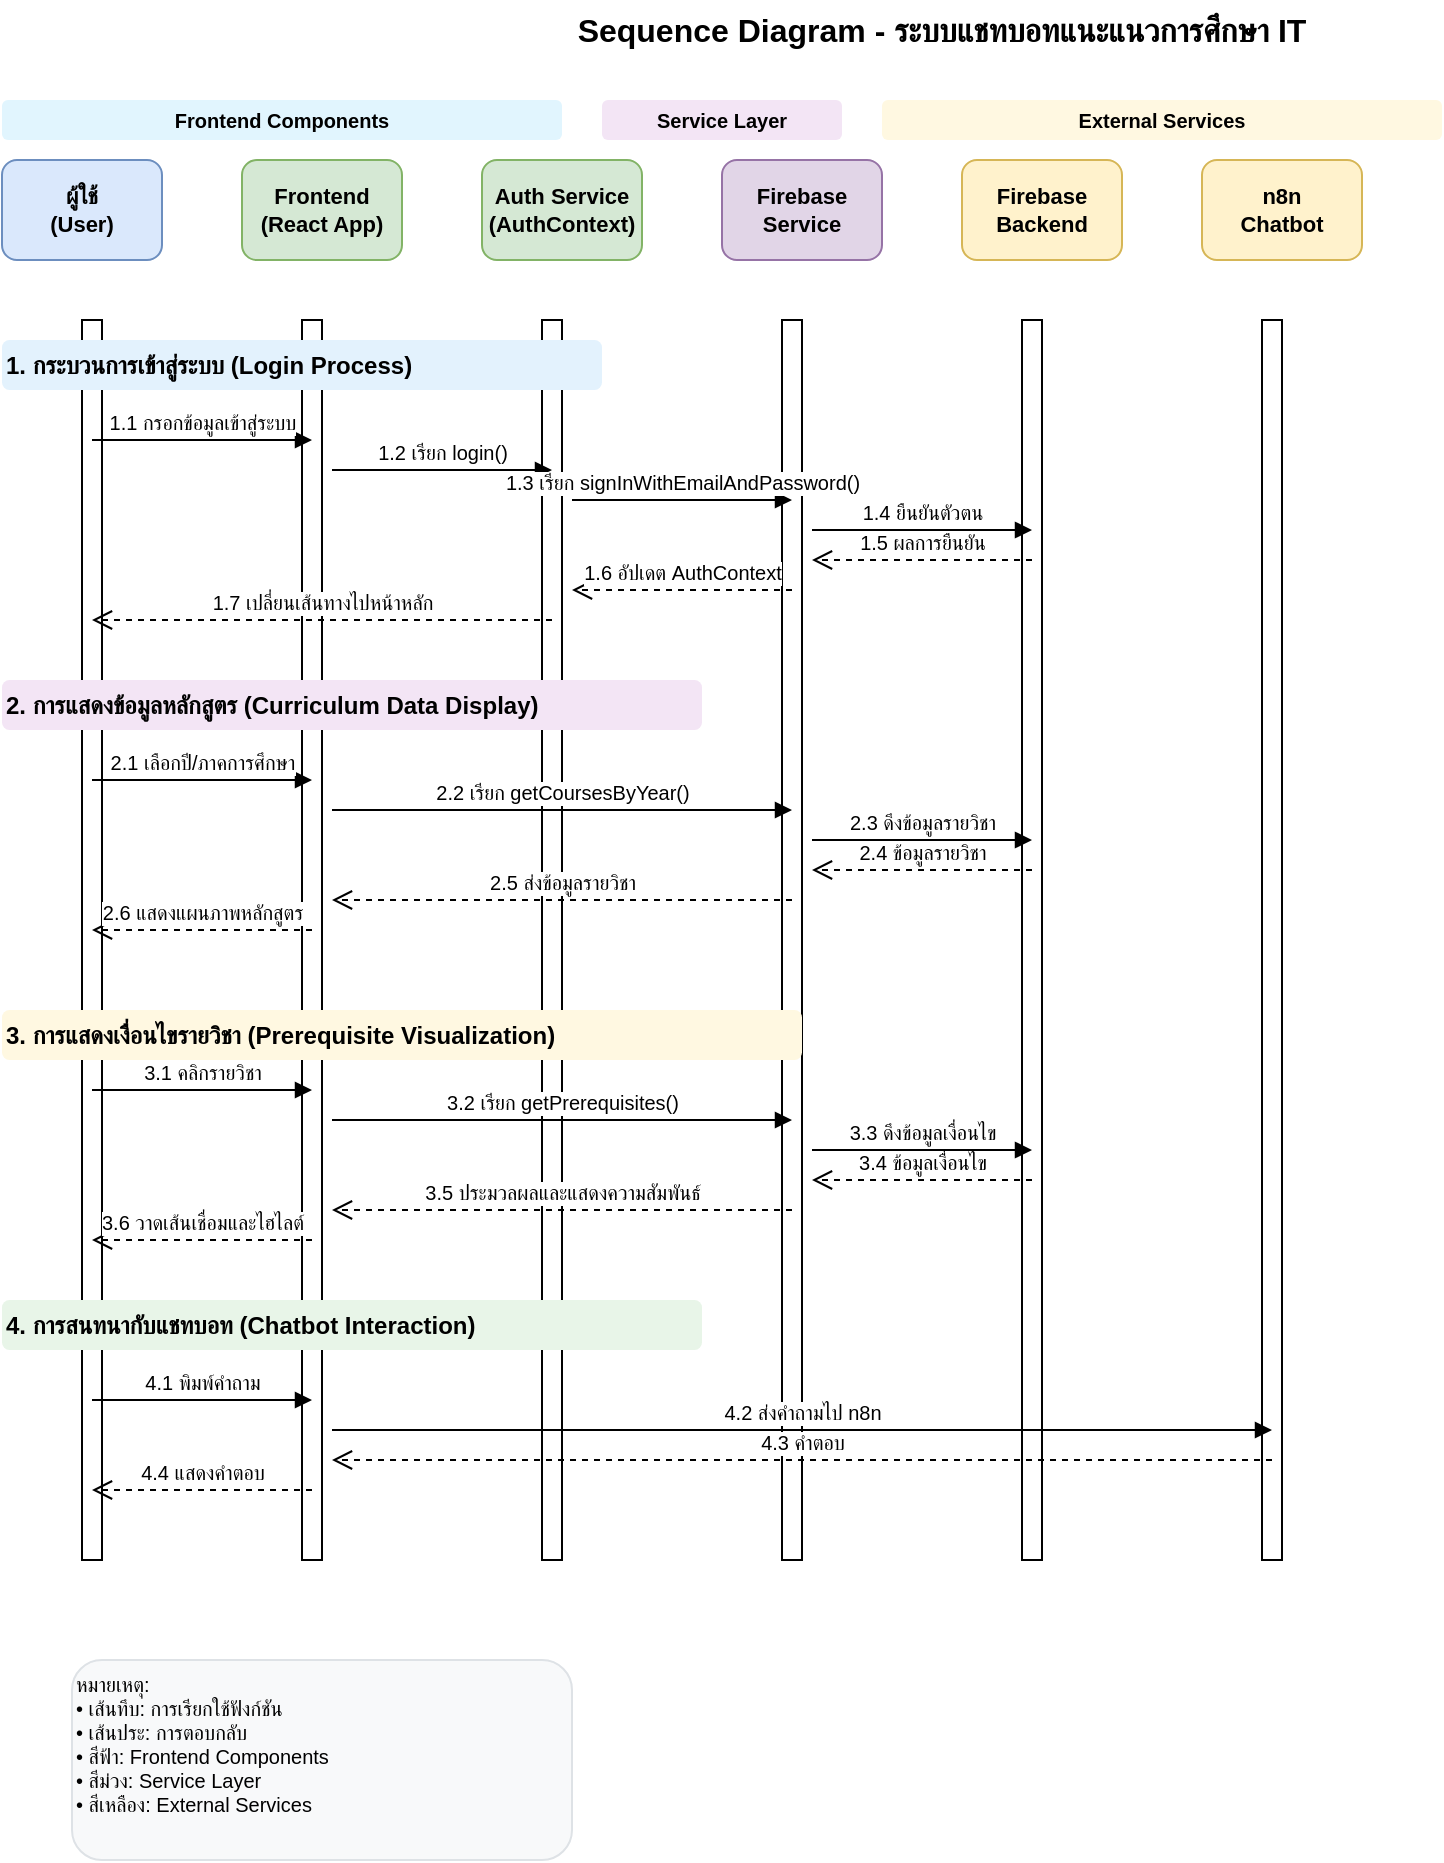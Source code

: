 <mxfile>
    <diagram name="Sequence Diagram" id="sequence-diagram">
        <mxGraphModel dx="536" dy="390" grid="1" gridSize="10" guides="1" tooltips="1" connect="1" arrows="1" fold="1" page="1" pageScale="1" pageWidth="1400" pageHeight="1000" math="0" shadow="0">
            <root>
                <mxCell id="0"/>
                <mxCell id="1" parent="0"/>
                <mxCell id="title" value="Sequence Diagram - ระบบแชทบอทแนะแนวการศึกษา IT" style="text;html=1;strokeColor=none;fillColor=none;align=center;verticalAlign=middle;whiteSpace=wrap;rounded=0;fontSize=16;fontStyle=1;" parent="1" vertex="1">
                    <mxGeometry x="300" y="20" width="500" height="30" as="geometry"/>
                </mxCell>
                <mxCell id="frontend-label" value="Frontend Components" style="text;html=1;strokeColor=none;fillColor=#e1f5fe;align=center;verticalAlign=middle;whiteSpace=wrap;rounded=1;fontSize=10;fontStyle=1;" vertex="1" parent="1">
                    <mxGeometry x="80" y="70" width="280" height="20" as="geometry"/>
                </mxCell>
                <mxCell id="service-label" value="Service Layer" style="text;html=1;strokeColor=none;fillColor=#f3e5f5;align=center;verticalAlign=middle;whiteSpace=wrap;rounded=1;fontSize=10;fontStyle=1;" vertex="1" parent="1">
                    <mxGeometry x="380" y="70" width="120" height="20" as="geometry"/>
                </mxCell>
                <mxCell id="external-label" value="External Services" style="text;html=1;strokeColor=none;fillColor=#fff8e1;align=center;verticalAlign=middle;whiteSpace=wrap;rounded=1;fontSize=10;fontStyle=1;" vertex="1" parent="1">
                    <mxGeometry x="520" y="70" width="280" height="20" as="geometry"/>
                </mxCell>
                <mxCell id="user" value="ผู้ใช้&#xa;(User)" style="rounded=1;whiteSpace=wrap;html=1;fillColor=#dae8fc;strokeColor=#6c8ebf;fontSize=11;fontStyle=1;" vertex="1" parent="1">
                    <mxGeometry x="80" y="100" width="80" height="50" as="geometry"/>
                </mxCell>
                <mxCell id="frontend" value="Frontend&#xa;(React App)" style="rounded=1;whiteSpace=wrap;html=1;fillColor=#d5e8d4;strokeColor=#82b366;fontSize=11;fontStyle=1;" vertex="1" parent="1">
                    <mxGeometry x="200" y="100" width="80" height="50" as="geometry"/>
                </mxCell>
                <mxCell id="auth-service" value="Auth Service&#xa;(AuthContext)" style="rounded=1;whiteSpace=wrap;html=1;fillColor=#d5e8d4;strokeColor=#82b366;fontSize=11;fontStyle=1;" vertex="1" parent="1">
                    <mxGeometry x="320" y="100" width="80" height="50" as="geometry"/>
                </mxCell>
                <mxCell id="firebase-service" value="Firebase&#xa;Service" style="rounded=1;whiteSpace=wrap;html=1;fillColor=#e1d5e7;strokeColor=#9673a6;fontSize=11;fontStyle=1;" parent="1" vertex="1">
                    <mxGeometry x="440" y="100" width="80" height="50" as="geometry"/>
                </mxCell>
                <mxCell id="firebase-backend" value="Firebase&#xa;Backend" style="rounded=1;whiteSpace=wrap;html=1;fillColor=#fff2cc;strokeColor=#d6b656;fontSize=11;fontStyle=1;" vertex="1" parent="1">
                    <mxGeometry x="560" y="100" width="80" height="50" as="geometry"/>
                </mxCell>
                <mxCell id="n8n-service" value="n8n&#xa;Chatbot" style="rounded=1;whiteSpace=wrap;html=1;fillColor=#fff2cc;strokeColor=#d6b656;fontSize=11;fontStyle=1;" parent="1" vertex="1">
                    <mxGeometry x="680" y="100" width="80" height="50" as="geometry"/>
                </mxCell>
                <mxCell id="user-lifeline" value="" style="html=1;points=[];perimeter=orthogonalPerimeter;outlineConnect=0;targetShapes=umlLifeline;portConstraint=eastwest;newEdgeStyle={&quot;edgeStyle&quot;:&quot;elbowEdgeStyle&quot;,&quot;elbow&quot;:&quot;vertical&quot;,&quot;curved&quot;:0,&quot;rounded&quot;:0};" vertex="1" parent="1">
                    <mxGeometry x="120" y="180" width="10" height="620" as="geometry"/>
                </mxCell>
                <mxCell id="frontend-lifeline" value="" style="html=1;points=[];perimeter=orthogonalPerimeter;outlineConnect=0;targetShapes=umlLifeline;portConstraint=eastwest;newEdgeStyle={&quot;edgeStyle&quot;:&quot;elbowEdgeStyle&quot;,&quot;elbow&quot;:&quot;vertical&quot;,&quot;curved&quot;:0,&quot;rounded&quot;:0};" vertex="1" parent="1">
                    <mxGeometry x="230" y="180" width="10" height="620" as="geometry"/>
                </mxCell>
                <mxCell id="auth-lifeline" value="" style="html=1;points=[];perimeter=orthogonalPerimeter;outlineConnect=0;targetShapes=umlLifeline;portConstraint=eastwest;newEdgeStyle={&quot;edgeStyle&quot;:&quot;elbowEdgeStyle&quot;,&quot;elbow&quot;:&quot;vertical&quot;,&quot;curved&quot;:0,&quot;rounded&quot;:0};" vertex="1" parent="1">
                    <mxGeometry x="350" y="180" width="10" height="620" as="geometry"/>
                </mxCell>
                <mxCell id="firebase-service-lifeline" value="" style="html=1;points=[];perimeter=orthogonalPerimeter;outlineConnect=0;targetShapes=umlLifeline;portConstraint=eastwest;newEdgeStyle={&quot;edgeStyle&quot;:&quot;elbowEdgeStyle&quot;,&quot;elbow&quot;:&quot;vertical&quot;,&quot;curved&quot;:0,&quot;rounded&quot;:0};" vertex="1" parent="1">
                    <mxGeometry x="470" y="180" width="10" height="620" as="geometry"/>
                </mxCell>
                <mxCell id="firebase-backend-lifeline" value="" style="html=1;points=[];perimeter=orthogonalPerimeter;outlineConnect=0;targetShapes=umlLifeline;portConstraint=eastwest;newEdgeStyle={&quot;edgeStyle&quot;:&quot;elbowEdgeStyle&quot;,&quot;elbow&quot;:&quot;vertical&quot;,&quot;curved&quot;:0,&quot;rounded&quot;:0};" vertex="1" parent="1">
                    <mxGeometry x="590" y="180" width="10" height="620" as="geometry"/>
                </mxCell>
                <mxCell id="n8n-lifeline" value="" style="html=1;points=[];perimeter=orthogonalPerimeter;outlineConnect=0;targetShapes=umlLifeline;portConstraint=eastwest;newEdgeStyle={&quot;edgeStyle&quot;:&quot;elbowEdgeStyle&quot;,&quot;elbow&quot;:&quot;vertical&quot;,&quot;curved&quot;:0,&quot;rounded&quot;:0};" vertex="1" parent="1">
                    <mxGeometry x="710" y="180" width="10" height="620" as="geometry"/>
                </mxCell>
                <mxCell id="section1-title" value="1. กระบวนการเข้าสู่ระบบ (Login Process)" style="text;html=1;strokeColor=none;fillColor=#e3f2fd;align=left;verticalAlign=middle;whiteSpace=wrap;rounded=1;fontSize=12;fontStyle=1;" parent="1" vertex="1">
                    <mxGeometry x="80" y="190" width="300" height="25" as="geometry"/>
                </mxCell>
                <mxCell id="msg1" value="1.1 กรอกข้อมูลเข้าสู่ระบบ" style="html=1;verticalAlign=bottom;endArrow=block;edgeStyle=elbowEdgeStyle;elbow=vertical;curved=0;rounded=0;fontSize=10;" parent="1" edge="1">
                    <mxGeometry relative="1" as="geometry">
                        <mxPoint x="125" y="240" as="sourcePoint"/>
                        <mxPoint x="235" y="240" as="targetPoint"/>
                    </mxGeometry>
                </mxCell>
                <mxCell id="msg2" value="1.2 เรียก login()" style="html=1;verticalAlign=bottom;endArrow=block;edgeStyle=elbowEdgeStyle;elbow=vertical;curved=0;rounded=0;fontSize=10;" parent="1" edge="1">
                    <mxGeometry relative="1" as="geometry">
                        <mxPoint x="245" y="255" as="sourcePoint"/>
                        <mxPoint x="355" y="255" as="targetPoint"/>
                    </mxGeometry>
                </mxCell>
                <mxCell id="msg3" value="1.3 เรียก signInWithEmailAndPassword()" style="html=1;verticalAlign=bottom;endArrow=block;edgeStyle=elbowEdgeStyle;elbow=vertical;curved=0;rounded=0;fontSize=10;" parent="1" edge="1">
                    <mxGeometry relative="1" as="geometry">
                        <mxPoint x="365" y="270" as="sourcePoint"/>
                        <mxPoint x="475" y="270" as="targetPoint"/>
                    </mxGeometry>
                </mxCell>
                <mxCell id="msg4" value="1.4 ยืนยันตัวตน" style="html=1;verticalAlign=bottom;endArrow=block;edgeStyle=elbowEdgeStyle;elbow=vertical;curved=0;rounded=0;fontSize=10;" parent="1" edge="1">
                    <mxGeometry relative="1" as="geometry">
                        <mxPoint x="485" y="285" as="sourcePoint"/>
                        <mxPoint x="595" y="285" as="targetPoint"/>
                    </mxGeometry>
                </mxCell>
                <mxCell id="msg5" value="1.5 ผลการยืนยัน" style="html=1;verticalAlign=bottom;endArrow=open;dashed=1;endSize=8;edgeStyle=elbowEdgeStyle;elbow=vertical;curved=0;rounded=0;fontSize=10;" parent="1" edge="1">
                    <mxGeometry relative="1" as="geometry">
                        <mxPoint x="595" y="300" as="sourcePoint"/>
                        <mxPoint x="485" y="300" as="targetPoint"/>
                    </mxGeometry>
                </mxCell>
                <mxCell id="msg6" value="1.6 อัปเดต AuthContext" style="html=1;verticalAlign=bottom;endArrow=open;dashed=1;endSize=8;edgeStyle=elbowEdgeStyle;elbow=vertical;curved=0;rounded=0;fontSize=10;" parent="1" edge="1">
                    <mxGeometry relative="1" as="geometry">
                        <mxPoint x="475" y="315" as="sourcePoint"/>
                        <mxPoint x="365" y="315" as="targetPoint"/>
                    </mxGeometry>
                </mxCell>
                <mxCell id="msg7" value="1.7 เปลี่ยนเส้นทางไปหน้าหลัก" style="html=1;verticalAlign=bottom;endArrow=open;dashed=1;endSize=8;edgeStyle=elbowEdgeStyle;elbow=vertical;curved=0;rounded=0;fontSize=10;" parent="1" edge="1">
                    <mxGeometry relative="1" as="geometry">
                        <mxPoint x="355" y="330" as="sourcePoint"/>
                        <mxPoint x="125" y="330" as="targetPoint"/>
                    </mxGeometry>
                </mxCell>
                <mxCell id="section2-title" value="2. การแสดงข้อมูลหลักสูตร (Curriculum Data Display)" style="text;html=1;strokeColor=none;fillColor=#f3e5f5;align=left;verticalAlign=middle;whiteSpace=wrap;rounded=1;fontSize=12;fontStyle=1;" parent="1" vertex="1">
                    <mxGeometry x="80" y="360" width="350" height="25" as="geometry"/>
                </mxCell>
                <mxCell id="msg8" value="2.1 เลือกปี/ภาคการศึกษา" style="html=1;verticalAlign=bottom;endArrow=block;edgeStyle=elbowEdgeStyle;elbow=vertical;curved=0;rounded=0;fontSize=10;" parent="1" edge="1">
                    <mxGeometry relative="1" as="geometry">
                        <mxPoint x="125" y="410" as="sourcePoint"/>
                        <mxPoint x="235" y="410" as="targetPoint"/>
                    </mxGeometry>
                </mxCell>
                <mxCell id="msg9" value="2.2 เรียก getCoursesByYear()" style="html=1;verticalAlign=bottom;endArrow=block;edgeStyle=elbowEdgeStyle;elbow=vertical;curved=0;rounded=0;fontSize=10;" parent="1" edge="1">
                    <mxGeometry relative="1" as="geometry">
                        <mxPoint x="245" y="425" as="sourcePoint"/>
                        <mxPoint x="475" y="425" as="targetPoint"/>
                    </mxGeometry>
                </mxCell>
                <mxCell id="msg10" value="2.3 ดึงข้อมูลรายวิชา" style="html=1;verticalAlign=bottom;endArrow=block;edgeStyle=elbowEdgeStyle;elbow=vertical;curved=0;rounded=0;fontSize=10;" parent="1" edge="1">
                    <mxGeometry relative="1" as="geometry">
                        <mxPoint x="485" y="440" as="sourcePoint"/>
                        <mxPoint x="595" y="440" as="targetPoint"/>
                    </mxGeometry>
                </mxCell>
                <mxCell id="msg11" value="2.4 ข้อมูลรายวิชา" style="html=1;verticalAlign=bottom;endArrow=open;dashed=1;endSize=8;edgeStyle=elbowEdgeStyle;elbow=vertical;curved=0;rounded=0;fontSize=10;" parent="1" edge="1">
                    <mxGeometry relative="1" as="geometry">
                        <mxPoint x="595" y="455" as="sourcePoint"/>
                        <mxPoint x="485" y="455" as="targetPoint"/>
                    </mxGeometry>
                </mxCell>
                <mxCell id="msg12" value="2.5 ส่งข้อมูลรายวิชา" style="html=1;verticalAlign=bottom;endArrow=open;dashed=1;endSize=8;edgeStyle=elbowEdgeStyle;elbow=vertical;curved=0;rounded=0;fontSize=10;" parent="1" edge="1">
                    <mxGeometry relative="1" as="geometry">
                        <mxPoint x="475" y="470" as="sourcePoint"/>
                        <mxPoint x="245" y="470" as="targetPoint"/>
                    </mxGeometry>
                </mxCell>
                <mxCell id="msg13" value="2.6 แสดงแผนภาพหลักสูตร" style="html=1;verticalAlign=bottom;endArrow=open;dashed=1;endSize=8;edgeStyle=elbowEdgeStyle;elbow=vertical;curved=0;rounded=0;fontSize=10;" parent="1" edge="1">
                    <mxGeometry relative="1" as="geometry">
                        <mxPoint x="235" y="485" as="sourcePoint"/>
                        <mxPoint x="125" y="485" as="targetPoint"/>
                    </mxGeometry>
                </mxCell>
                <mxCell id="section3-title" value="3. การแสดงเงื่อนไขรายวิชา (Prerequisite Visualization)" style="text;html=1;strokeColor=none;fillColor=#fff8e1;align=left;verticalAlign=middle;whiteSpace=wrap;rounded=1;fontSize=12;fontStyle=1;" parent="1" vertex="1">
                    <mxGeometry x="80" y="525" width="400" height="25" as="geometry"/>
                </mxCell>
                <mxCell id="msg14" value="3.1 คลิกรายวิชา" style="html=1;verticalAlign=bottom;endArrow=block;edgeStyle=elbowEdgeStyle;elbow=vertical;curved=0;rounded=0;fontSize=10;" parent="1" edge="1">
                    <mxGeometry relative="1" as="geometry">
                        <mxPoint x="125" y="565" as="sourcePoint"/>
                        <mxPoint x="235" y="565" as="targetPoint"/>
                    </mxGeometry>
                </mxCell>
                <mxCell id="msg15" value="3.2 เรียก getPrerequisites()" style="html=1;verticalAlign=bottom;endArrow=block;edgeStyle=elbowEdgeStyle;elbow=vertical;curved=0;rounded=0;fontSize=10;" parent="1" edge="1">
                    <mxGeometry relative="1" as="geometry">
                        <mxPoint x="245" y="580" as="sourcePoint"/>
                        <mxPoint x="475" y="580" as="targetPoint"/>
                    </mxGeometry>
                </mxCell>
                <mxCell id="msg16" value="3.3 ดึงข้อมูลเงื่อนไข" style="html=1;verticalAlign=bottom;endArrow=block;edgeStyle=elbowEdgeStyle;elbow=vertical;curved=0;rounded=0;fontSize=10;" parent="1" edge="1">
                    <mxGeometry relative="1" as="geometry">
                        <mxPoint x="485" y="595" as="sourcePoint"/>
                        <mxPoint x="595" y="595" as="targetPoint"/>
                    </mxGeometry>
                </mxCell>
                <mxCell id="msg17" value="3.4 ข้อมูลเงื่อนไข" style="html=1;verticalAlign=bottom;endArrow=open;dashed=1;endSize=8;edgeStyle=elbowEdgeStyle;elbow=vertical;curved=0;rounded=0;fontSize=10;" parent="1" edge="1">
                    <mxGeometry relative="1" as="geometry">
                        <mxPoint x="595" y="610" as="sourcePoint"/>
                        <mxPoint x="485" y="610" as="targetPoint"/>
                    </mxGeometry>
                </mxCell>
                <mxCell id="msg18" value="3.5 ประมวลผลและแสดงความสัมพันธ์" style="html=1;verticalAlign=bottom;endArrow=open;dashed=1;endSize=8;edgeStyle=elbowEdgeStyle;elbow=vertical;curved=0;rounded=0;fontSize=10;" parent="1" edge="1">
                    <mxGeometry relative="1" as="geometry">
                        <mxPoint x="475" y="625" as="sourcePoint"/>
                        <mxPoint x="245" y="625" as="targetPoint"/>
                    </mxGeometry>
                </mxCell>
                <mxCell id="msg19" value="3.6 วาดเส้นเชื่อมและไฮไลต์" style="html=1;verticalAlign=bottom;endArrow=open;dashed=1;endSize=8;edgeStyle=elbowEdgeStyle;elbow=vertical;curved=0;rounded=0;fontSize=10;" parent="1" edge="1">
                    <mxGeometry relative="1" as="geometry">
                        <mxPoint x="235" y="640" as="sourcePoint"/>
                        <mxPoint x="125" y="640" as="targetPoint"/>
                    </mxGeometry>
                </mxCell>
                <mxCell id="section4-title" value="4. การสนทนากับแชทบอท (Chatbot Interaction)" style="text;html=1;strokeColor=none;fillColor=#e8f5e8;align=left;verticalAlign=middle;whiteSpace=wrap;rounded=1;fontSize=12;fontStyle=1;" parent="1" vertex="1">
                    <mxGeometry x="80" y="670" width="350" height="25" as="geometry"/>
                </mxCell>
                <mxCell id="msg20" value="4.1 พิมพ์คำถาม" style="html=1;verticalAlign=bottom;endArrow=block;edgeStyle=elbowEdgeStyle;elbow=vertical;curved=0;rounded=0;fontSize=10;" parent="1" edge="1">
                    <mxGeometry relative="1" as="geometry">
                        <mxPoint x="125" y="720" as="sourcePoint"/>
                        <mxPoint x="235" y="720" as="targetPoint"/>
                    </mxGeometry>
                </mxCell>
                <mxCell id="msg21" value="4.2 ส่งคำถามไป n8n" style="html=1;verticalAlign=bottom;endArrow=block;edgeStyle=elbowEdgeStyle;elbow=vertical;curved=0;rounded=0;fontSize=10;" parent="1" edge="1">
                    <mxGeometry relative="1" as="geometry">
                        <mxPoint x="245" y="735" as="sourcePoint"/>
                        <mxPoint x="715" y="735" as="targetPoint"/>
                    </mxGeometry>
                </mxCell>
                <mxCell id="msg22" value="4.3 คำตอบ" style="html=1;verticalAlign=bottom;endArrow=open;dashed=1;endSize=8;edgeStyle=elbowEdgeStyle;elbow=vertical;curved=0;rounded=0;fontSize=10;" parent="1" edge="1">
                    <mxGeometry relative="1" as="geometry">
                        <mxPoint x="715" y="750" as="sourcePoint"/>
                        <mxPoint x="245" y="750" as="targetPoint"/>
                    </mxGeometry>
                </mxCell>
                <mxCell id="msg23" value="4.4 แสดงคำตอบ" style="html=1;verticalAlign=bottom;endArrow=open;dashed=1;endSize=8;edgeStyle=elbowEdgeStyle;elbow=vertical;curved=0;rounded=0;fontSize=10;" parent="1" edge="1">
                    <mxGeometry relative="1" as="geometry">
                        <mxPoint x="235" y="765" as="sourcePoint"/>
                        <mxPoint x="125" y="765" as="targetPoint"/>
                    </mxGeometry>
                </mxCell>
                <mxCell id="note1" value="หมายเหตุ:&#xa;• เส้นทึบ: การเรียกใช้ฟังก์ชัน&#xa;• เส้นประ: การตอบกลับ&#xa;• สีฟ้า: Frontend Components&#xa;• สีม่วง: Service Layer&#xa;• สีเหลือง: External Services" style="rounded=1;whiteSpace=wrap;html=1;fillColor=#f8f9fa;strokeColor=#dee2e6;fontSize=10;align=left;verticalAlign=top;" parent="1" vertex="1">
                    <mxGeometry x="115" y="850" width="250" height="100" as="geometry"/>
                </mxCell>
            </root>
        </mxGraphModel>
    </diagram>
</mxfile>